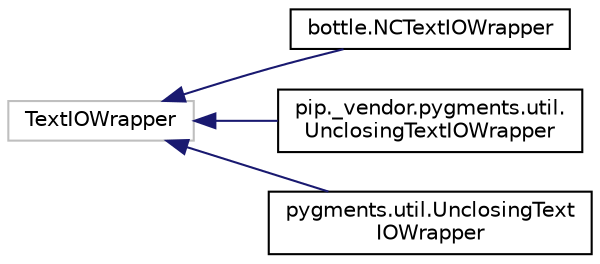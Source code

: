 digraph "Graphical Class Hierarchy"
{
 // LATEX_PDF_SIZE
  edge [fontname="Helvetica",fontsize="10",labelfontname="Helvetica",labelfontsize="10"];
  node [fontname="Helvetica",fontsize="10",shape=record];
  rankdir="LR";
  Node3694 [label="TextIOWrapper",height=0.2,width=0.4,color="grey75", fillcolor="white", style="filled",tooltip=" "];
  Node3694 -> Node0 [dir="back",color="midnightblue",fontsize="10",style="solid",fontname="Helvetica"];
  Node0 [label="bottle.NCTextIOWrapper",height=0.2,width=0.4,color="black", fillcolor="white", style="filled",URL="$classbottle_1_1NCTextIOWrapper.html",tooltip=" "];
  Node3694 -> Node3696 [dir="back",color="midnightblue",fontsize="10",style="solid",fontname="Helvetica"];
  Node3696 [label="pip._vendor.pygments.util.\lUnclosingTextIOWrapper",height=0.2,width=0.4,color="black", fillcolor="white", style="filled",URL="$classpip_1_1__vendor_1_1pygments_1_1util_1_1UnclosingTextIOWrapper.html",tooltip=" "];
  Node3694 -> Node3697 [dir="back",color="midnightblue",fontsize="10",style="solid",fontname="Helvetica"];
  Node3697 [label="pygments.util.UnclosingText\lIOWrapper",height=0.2,width=0.4,color="black", fillcolor="white", style="filled",URL="$classpygments_1_1util_1_1UnclosingTextIOWrapper.html",tooltip=" "];
}
